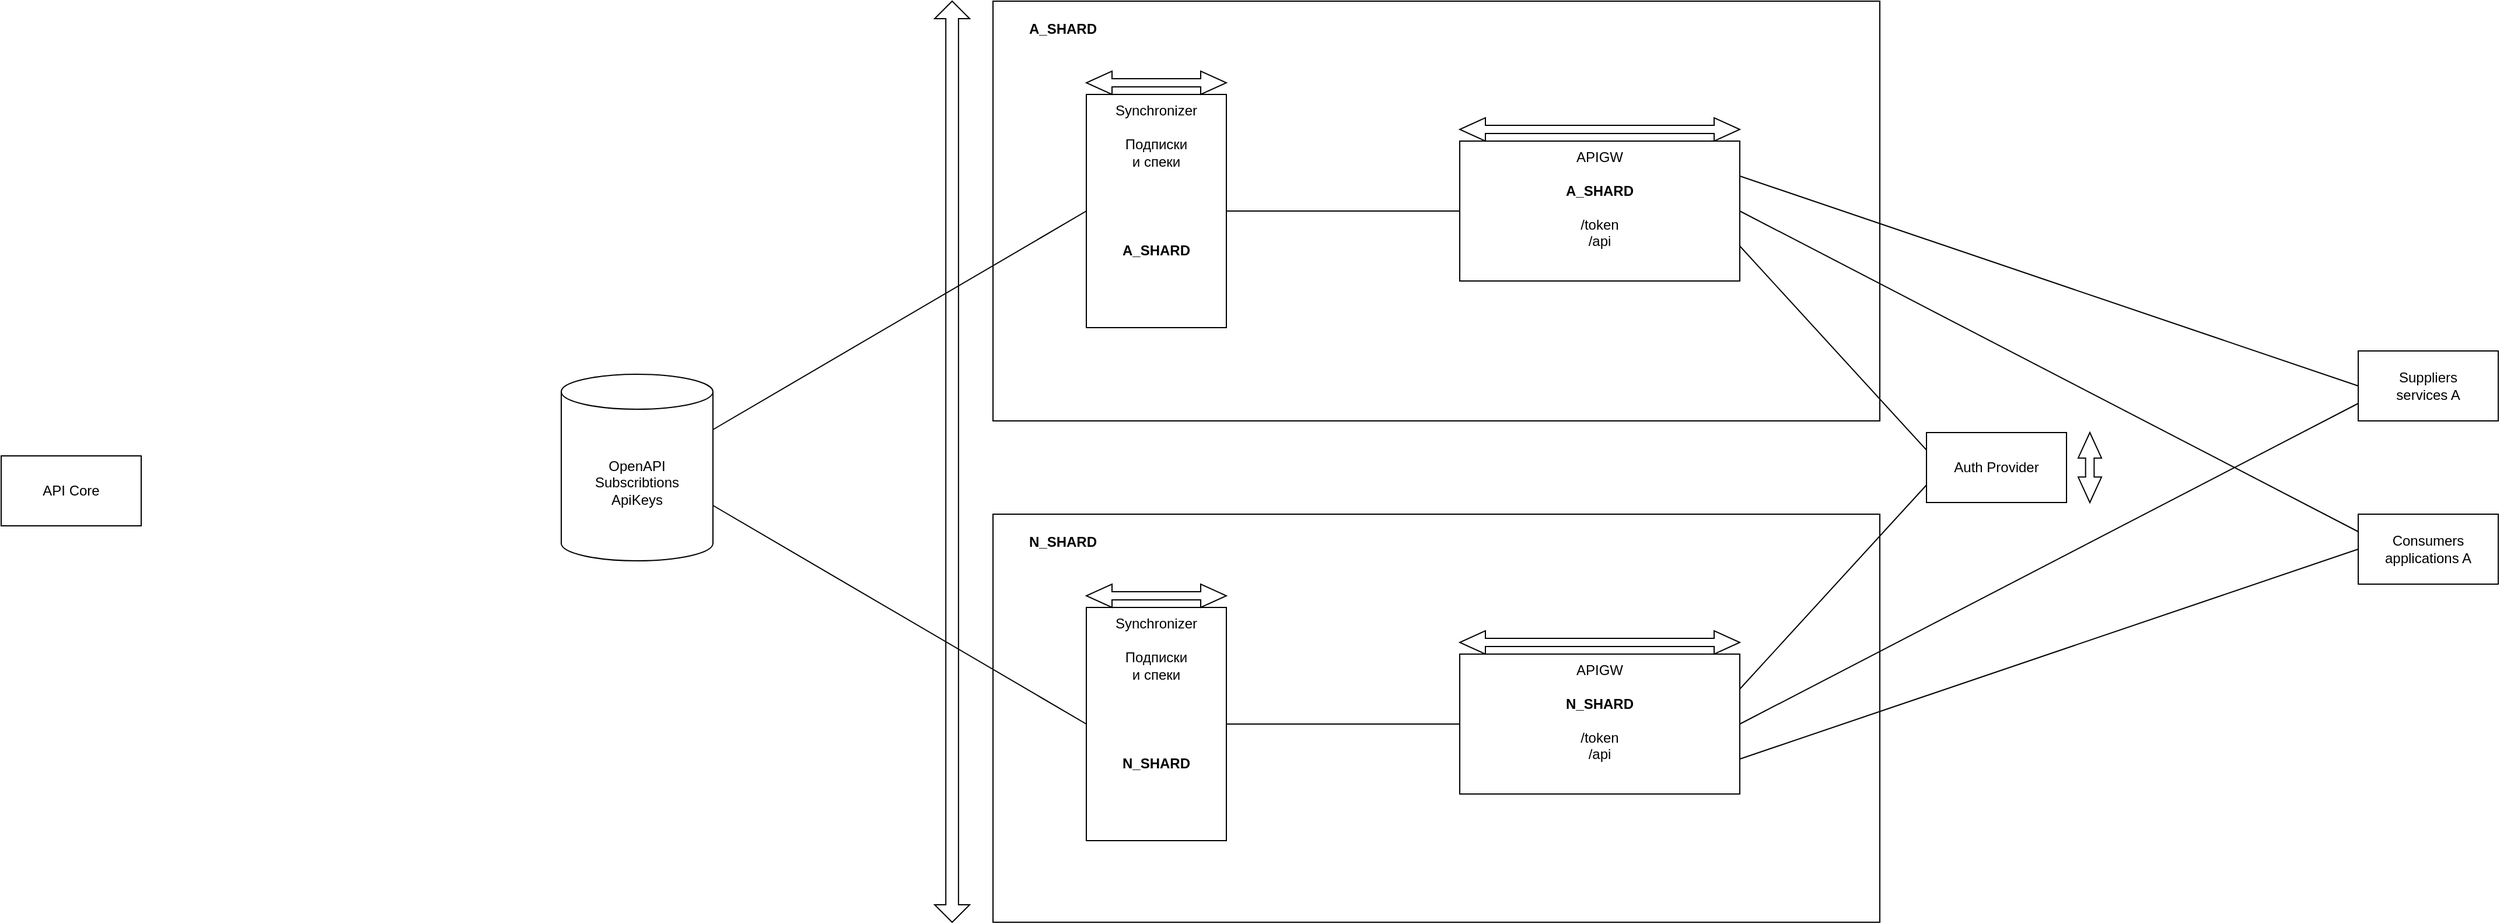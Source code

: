 <mxfile version="14.6.13" type="device"><diagram id="NbtCydripqRmSniMzjJW" name="Page-1"><mxGraphModel dx="4070" dy="1270" grid="1" gridSize="10" guides="1" tooltips="1" connect="1" arrows="1" fold="1" page="1" pageScale="1" pageWidth="850" pageHeight="1100" math="0" shadow="0"><root><mxCell id="0"/><mxCell id="1" parent="0"/><mxCell id="9cPhMh9S8C_Po2s47cdL-40" value="" style="shape=doubleArrow;direction=south;whiteSpace=wrap;html=1;arrowWidth=0.362;arrowSize=0.019;" vertex="1" parent="1"><mxGeometry x="-90" y="40" width="30" height="790" as="geometry"/></mxCell><mxCell id="9cPhMh9S8C_Po2s47cdL-13" value="" style="whiteSpace=wrap;html=1;fillColor=none;" vertex="1" parent="1"><mxGeometry x="-40" y="40" width="760" height="360" as="geometry"/></mxCell><mxCell id="9cPhMh9S8C_Po2s47cdL-14" value="" style="whiteSpace=wrap;html=1;fillColor=none;" vertex="1" parent="1"><mxGeometry x="-40" y="480" width="760" height="350" as="geometry"/></mxCell><mxCell id="9cPhMh9S8C_Po2s47cdL-1" value="Synchronizer" style="whiteSpace=wrap;html=1;verticalAlign=top;" vertex="1" parent="1"><mxGeometry x="40" y="120" width="120" height="200" as="geometry"/></mxCell><mxCell id="9cPhMh9S8C_Po2s47cdL-2" value="Synchronizer" style="whiteSpace=wrap;html=1;verticalAlign=top;" vertex="1" parent="1"><mxGeometry x="40" y="560" width="120" height="200" as="geometry"/></mxCell><mxCell id="9cPhMh9S8C_Po2s47cdL-4" value="Подписки и спеки" style="text;html=1;strokeColor=none;fillColor=none;align=center;verticalAlign=middle;whiteSpace=wrap;" vertex="1" parent="1"><mxGeometry x="80" y="160" width="40" height="20" as="geometry"/></mxCell><mxCell id="9cPhMh9S8C_Po2s47cdL-5" value="Подписки и спеки" style="text;html=1;strokeColor=none;fillColor=none;align=center;verticalAlign=middle;whiteSpace=wrap;" vertex="1" parent="1"><mxGeometry x="80" y="600" width="40" height="20" as="geometry"/></mxCell><mxCell id="9cPhMh9S8C_Po2s47cdL-8" value="A_SHARD" style="text;align=center;fontStyle=1;verticalAlign=middle;spacingLeft=3;spacingRight=3;strokeColor=none;rotatable=0;points=[[0,0.5],[1,0.5]];portConstraint=eastwest;" vertex="1" parent="1"><mxGeometry x="60" y="240" width="80" height="26" as="geometry"/></mxCell><mxCell id="9cPhMh9S8C_Po2s47cdL-9" value="N_SHARD" style="text;align=center;fontStyle=1;verticalAlign=middle;spacingLeft=3;spacingRight=3;strokeColor=none;rotatable=0;points=[[0,0.5],[1,0.5]];portConstraint=eastwest;" vertex="1" parent="1"><mxGeometry x="60" y="680" width="80" height="26" as="geometry"/></mxCell><mxCell id="9cPhMh9S8C_Po2s47cdL-10" value="" style="html=1;shadow=0;dashed=0;align=center;verticalAlign=middle;shape=mxgraph.arrows2.twoWayArrow;dy=0.65;dx=22;" vertex="1" parent="1"><mxGeometry x="40" y="100" width="120" height="20" as="geometry"/></mxCell><mxCell id="9cPhMh9S8C_Po2s47cdL-15" value="A_SHARD" style="text;align=center;fontStyle=1;verticalAlign=middle;spacingLeft=3;spacingRight=3;strokeColor=none;rotatable=0;points=[[0,0.5],[1,0.5]];portConstraint=eastwest;" vertex="1" parent="1"><mxGeometry x="-20" y="50" width="80" height="26" as="geometry"/></mxCell><mxCell id="9cPhMh9S8C_Po2s47cdL-16" value="N_SHARD" style="text;align=center;fontStyle=1;verticalAlign=middle;spacingLeft=3;spacingRight=3;strokeColor=none;rotatable=0;points=[[0,0.5],[1,0.5]];portConstraint=eastwest;" vertex="1" parent="1"><mxGeometry x="-20" y="490" width="80" height="26" as="geometry"/></mxCell><mxCell id="9cPhMh9S8C_Po2s47cdL-17" value="" style="html=1;shadow=0;dashed=0;align=center;verticalAlign=middle;shape=mxgraph.arrows2.twoWayArrow;dy=0.65;dx=22;" vertex="1" parent="1"><mxGeometry x="40" y="540" width="120" height="20" as="geometry"/></mxCell><mxCell id="9cPhMh9S8C_Po2s47cdL-18" value="APIGW&lt;br&gt;&lt;br&gt;&lt;span style=&quot;font-weight: 700&quot;&gt;A_SHARD&lt;br&gt;&lt;br&gt;&lt;/span&gt;/token&lt;br&gt;/api&lt;span style=&quot;font-weight: 700&quot;&gt;&lt;br&gt;&lt;/span&gt;" style="whiteSpace=wrap;html=1;verticalAlign=top;" vertex="1" parent="1"><mxGeometry x="360" y="160" width="240" height="120" as="geometry"/></mxCell><mxCell id="9cPhMh9S8C_Po2s47cdL-20" value="APIGW&lt;br&gt;&lt;br&gt;&lt;span style=&quot;font-weight: 700&quot;&gt;N_SHARD&lt;br&gt;&lt;br&gt;&lt;/span&gt;/token&lt;br&gt;/api&lt;span style=&quot;font-weight: 700&quot;&gt;&lt;br&gt;&lt;/span&gt;" style="whiteSpace=wrap;html=1;verticalAlign=top;" vertex="1" parent="1"><mxGeometry x="360" y="600" width="240" height="120" as="geometry"/></mxCell><mxCell id="9cPhMh9S8C_Po2s47cdL-22" value="OpenAPI&lt;br&gt;Subscribtions&lt;br&gt;ApiKeys" style="shape=cylinder3;whiteSpace=wrap;html=1;boundedLbl=1;backgroundOutline=1;size=15;" vertex="1" parent="1"><mxGeometry x="-410" y="360" width="130" height="160" as="geometry"/></mxCell><mxCell id="9cPhMh9S8C_Po2s47cdL-23" value="" style="endArrow=none;html=1;exitX=1;exitY=0;exitDx=0;exitDy=47.5;exitPerimeter=0;entryX=0;entryY=0.5;entryDx=0;entryDy=0;" edge="1" parent="1" source="9cPhMh9S8C_Po2s47cdL-22" target="9cPhMh9S8C_Po2s47cdL-1"><mxGeometry width="50" height="50" relative="1" as="geometry"><mxPoint x="170" y="450" as="sourcePoint"/><mxPoint x="220" y="400" as="targetPoint"/></mxGeometry></mxCell><mxCell id="9cPhMh9S8C_Po2s47cdL-24" value="" style="endArrow=none;html=1;exitX=1;exitY=0;exitDx=0;exitDy=112.5;exitPerimeter=0;entryX=0;entryY=0.5;entryDx=0;entryDy=0;" edge="1" parent="1" source="9cPhMh9S8C_Po2s47cdL-22" target="9cPhMh9S8C_Po2s47cdL-2"><mxGeometry width="50" height="50" relative="1" as="geometry"><mxPoint x="170" y="500" as="sourcePoint"/><mxPoint x="220" y="450" as="targetPoint"/></mxGeometry></mxCell><mxCell id="9cPhMh9S8C_Po2s47cdL-25" value="" style="html=1;shadow=0;dashed=0;align=center;verticalAlign=middle;shape=mxgraph.arrows2.twoWayArrow;dy=0.65;dx=22;" vertex="1" parent="1"><mxGeometry x="360" y="140" width="240" height="20" as="geometry"/></mxCell><mxCell id="9cPhMh9S8C_Po2s47cdL-26" value="" style="html=1;shadow=0;dashed=0;align=center;verticalAlign=middle;shape=mxgraph.arrows2.twoWayArrow;dy=0.65;dx=22;" vertex="1" parent="1"><mxGeometry x="360" y="580" width="240" height="20" as="geometry"/></mxCell><mxCell id="9cPhMh9S8C_Po2s47cdL-27" value="" style="endArrow=none;html=1;entryX=0;entryY=0.5;entryDx=0;entryDy=0;exitX=1;exitY=0.5;exitDx=0;exitDy=0;" edge="1" parent="1" source="9cPhMh9S8C_Po2s47cdL-1" target="9cPhMh9S8C_Po2s47cdL-18"><mxGeometry width="50" height="50" relative="1" as="geometry"><mxPoint x="170" y="450" as="sourcePoint"/><mxPoint x="220" y="400" as="targetPoint"/></mxGeometry></mxCell><mxCell id="9cPhMh9S8C_Po2s47cdL-28" value="" style="endArrow=none;html=1;exitX=1;exitY=0.5;exitDx=0;exitDy=0;entryX=0;entryY=0.5;entryDx=0;entryDy=0;" edge="1" parent="1" source="9cPhMh9S8C_Po2s47cdL-2" target="9cPhMh9S8C_Po2s47cdL-20"><mxGeometry width="50" height="50" relative="1" as="geometry"><mxPoint x="170" y="550" as="sourcePoint"/><mxPoint x="220" y="500" as="targetPoint"/></mxGeometry></mxCell><mxCell id="9cPhMh9S8C_Po2s47cdL-30" value="Suppliers&lt;br&gt;services A" style="whiteSpace=wrap;html=1;" vertex="1" parent="1"><mxGeometry x="1130" y="340" width="120" height="60" as="geometry"/></mxCell><mxCell id="9cPhMh9S8C_Po2s47cdL-35" value="" style="endArrow=none;html=1;exitX=1;exitY=0.25;exitDx=0;exitDy=0;entryX=0;entryY=0.5;entryDx=0;entryDy=0;" edge="1" parent="1" source="9cPhMh9S8C_Po2s47cdL-18" target="9cPhMh9S8C_Po2s47cdL-30"><mxGeometry width="50" height="50" relative="1" as="geometry"><mxPoint x="600" y="500" as="sourcePoint"/><mxPoint x="650" y="450" as="targetPoint"/></mxGeometry></mxCell><mxCell id="9cPhMh9S8C_Po2s47cdL-36" value="Consumers applications A" style="whiteSpace=wrap;html=1;" vertex="1" parent="1"><mxGeometry x="1130" y="480" width="120" height="60" as="geometry"/></mxCell><mxCell id="9cPhMh9S8C_Po2s47cdL-37" value="" style="endArrow=none;html=1;entryX=1;entryY=0.5;entryDx=0;entryDy=0;exitX=0;exitY=0.25;exitDx=0;exitDy=0;" edge="1" parent="1" source="9cPhMh9S8C_Po2s47cdL-36" target="9cPhMh9S8C_Po2s47cdL-18"><mxGeometry width="50" height="50" relative="1" as="geometry"><mxPoint x="600" y="380" as="sourcePoint"/><mxPoint x="650" y="330" as="targetPoint"/></mxGeometry></mxCell><mxCell id="9cPhMh9S8C_Po2s47cdL-38" value="" style="endArrow=none;html=1;entryX=0;entryY=0.75;entryDx=0;entryDy=0;exitX=1;exitY=0.5;exitDx=0;exitDy=0;" edge="1" parent="1" source="9cPhMh9S8C_Po2s47cdL-20" target="9cPhMh9S8C_Po2s47cdL-30"><mxGeometry width="50" height="50" relative="1" as="geometry"><mxPoint x="480" y="480" as="sourcePoint"/><mxPoint x="530" y="430" as="targetPoint"/></mxGeometry></mxCell><mxCell id="9cPhMh9S8C_Po2s47cdL-39" value="" style="endArrow=none;html=1;exitX=0;exitY=0.5;exitDx=0;exitDy=0;entryX=1;entryY=0.75;entryDx=0;entryDy=0;" edge="1" parent="1" source="9cPhMh9S8C_Po2s47cdL-36" target="9cPhMh9S8C_Po2s47cdL-20"><mxGeometry width="50" height="50" relative="1" as="geometry"><mxPoint x="480" y="480" as="sourcePoint"/><mxPoint x="530" y="430" as="targetPoint"/></mxGeometry></mxCell><mxCell id="9cPhMh9S8C_Po2s47cdL-41" value="Auth Provider" style="whiteSpace=wrap;html=1;" vertex="1" parent="1"><mxGeometry x="760" y="410" width="120" height="60" as="geometry"/></mxCell><mxCell id="9cPhMh9S8C_Po2s47cdL-43" value="" style="shape=doubleArrow;direction=south;whiteSpace=wrap;html=1;arrowWidth=0.367;arrowSize=0.364;" vertex="1" parent="1"><mxGeometry x="890" y="410" width="20" height="60" as="geometry"/></mxCell><mxCell id="9cPhMh9S8C_Po2s47cdL-44" value="" style="endArrow=none;html=1;entryX=1;entryY=0.75;entryDx=0;entryDy=0;exitX=0;exitY=0.25;exitDx=0;exitDy=0;" edge="1" parent="1" source="9cPhMh9S8C_Po2s47cdL-41" target="9cPhMh9S8C_Po2s47cdL-18"><mxGeometry width="50" height="50" relative="1" as="geometry"><mxPoint x="420" y="550" as="sourcePoint"/><mxPoint x="470" y="500" as="targetPoint"/></mxGeometry></mxCell><mxCell id="9cPhMh9S8C_Po2s47cdL-45" value="" style="endArrow=none;html=1;entryX=0;entryY=0.75;entryDx=0;entryDy=0;exitX=1;exitY=0.25;exitDx=0;exitDy=0;" edge="1" parent="1" source="9cPhMh9S8C_Po2s47cdL-20" target="9cPhMh9S8C_Po2s47cdL-41"><mxGeometry width="50" height="50" relative="1" as="geometry"><mxPoint x="590" y="450" as="sourcePoint"/><mxPoint x="470" y="500" as="targetPoint"/></mxGeometry></mxCell><mxCell id="9cPhMh9S8C_Po2s47cdL-46" value="API Core" style="rounded=0;whiteSpace=wrap;html=1;" vertex="1" parent="1"><mxGeometry x="-890" y="430" width="120" height="60" as="geometry"/></mxCell></root></mxGraphModel></diagram></mxfile>